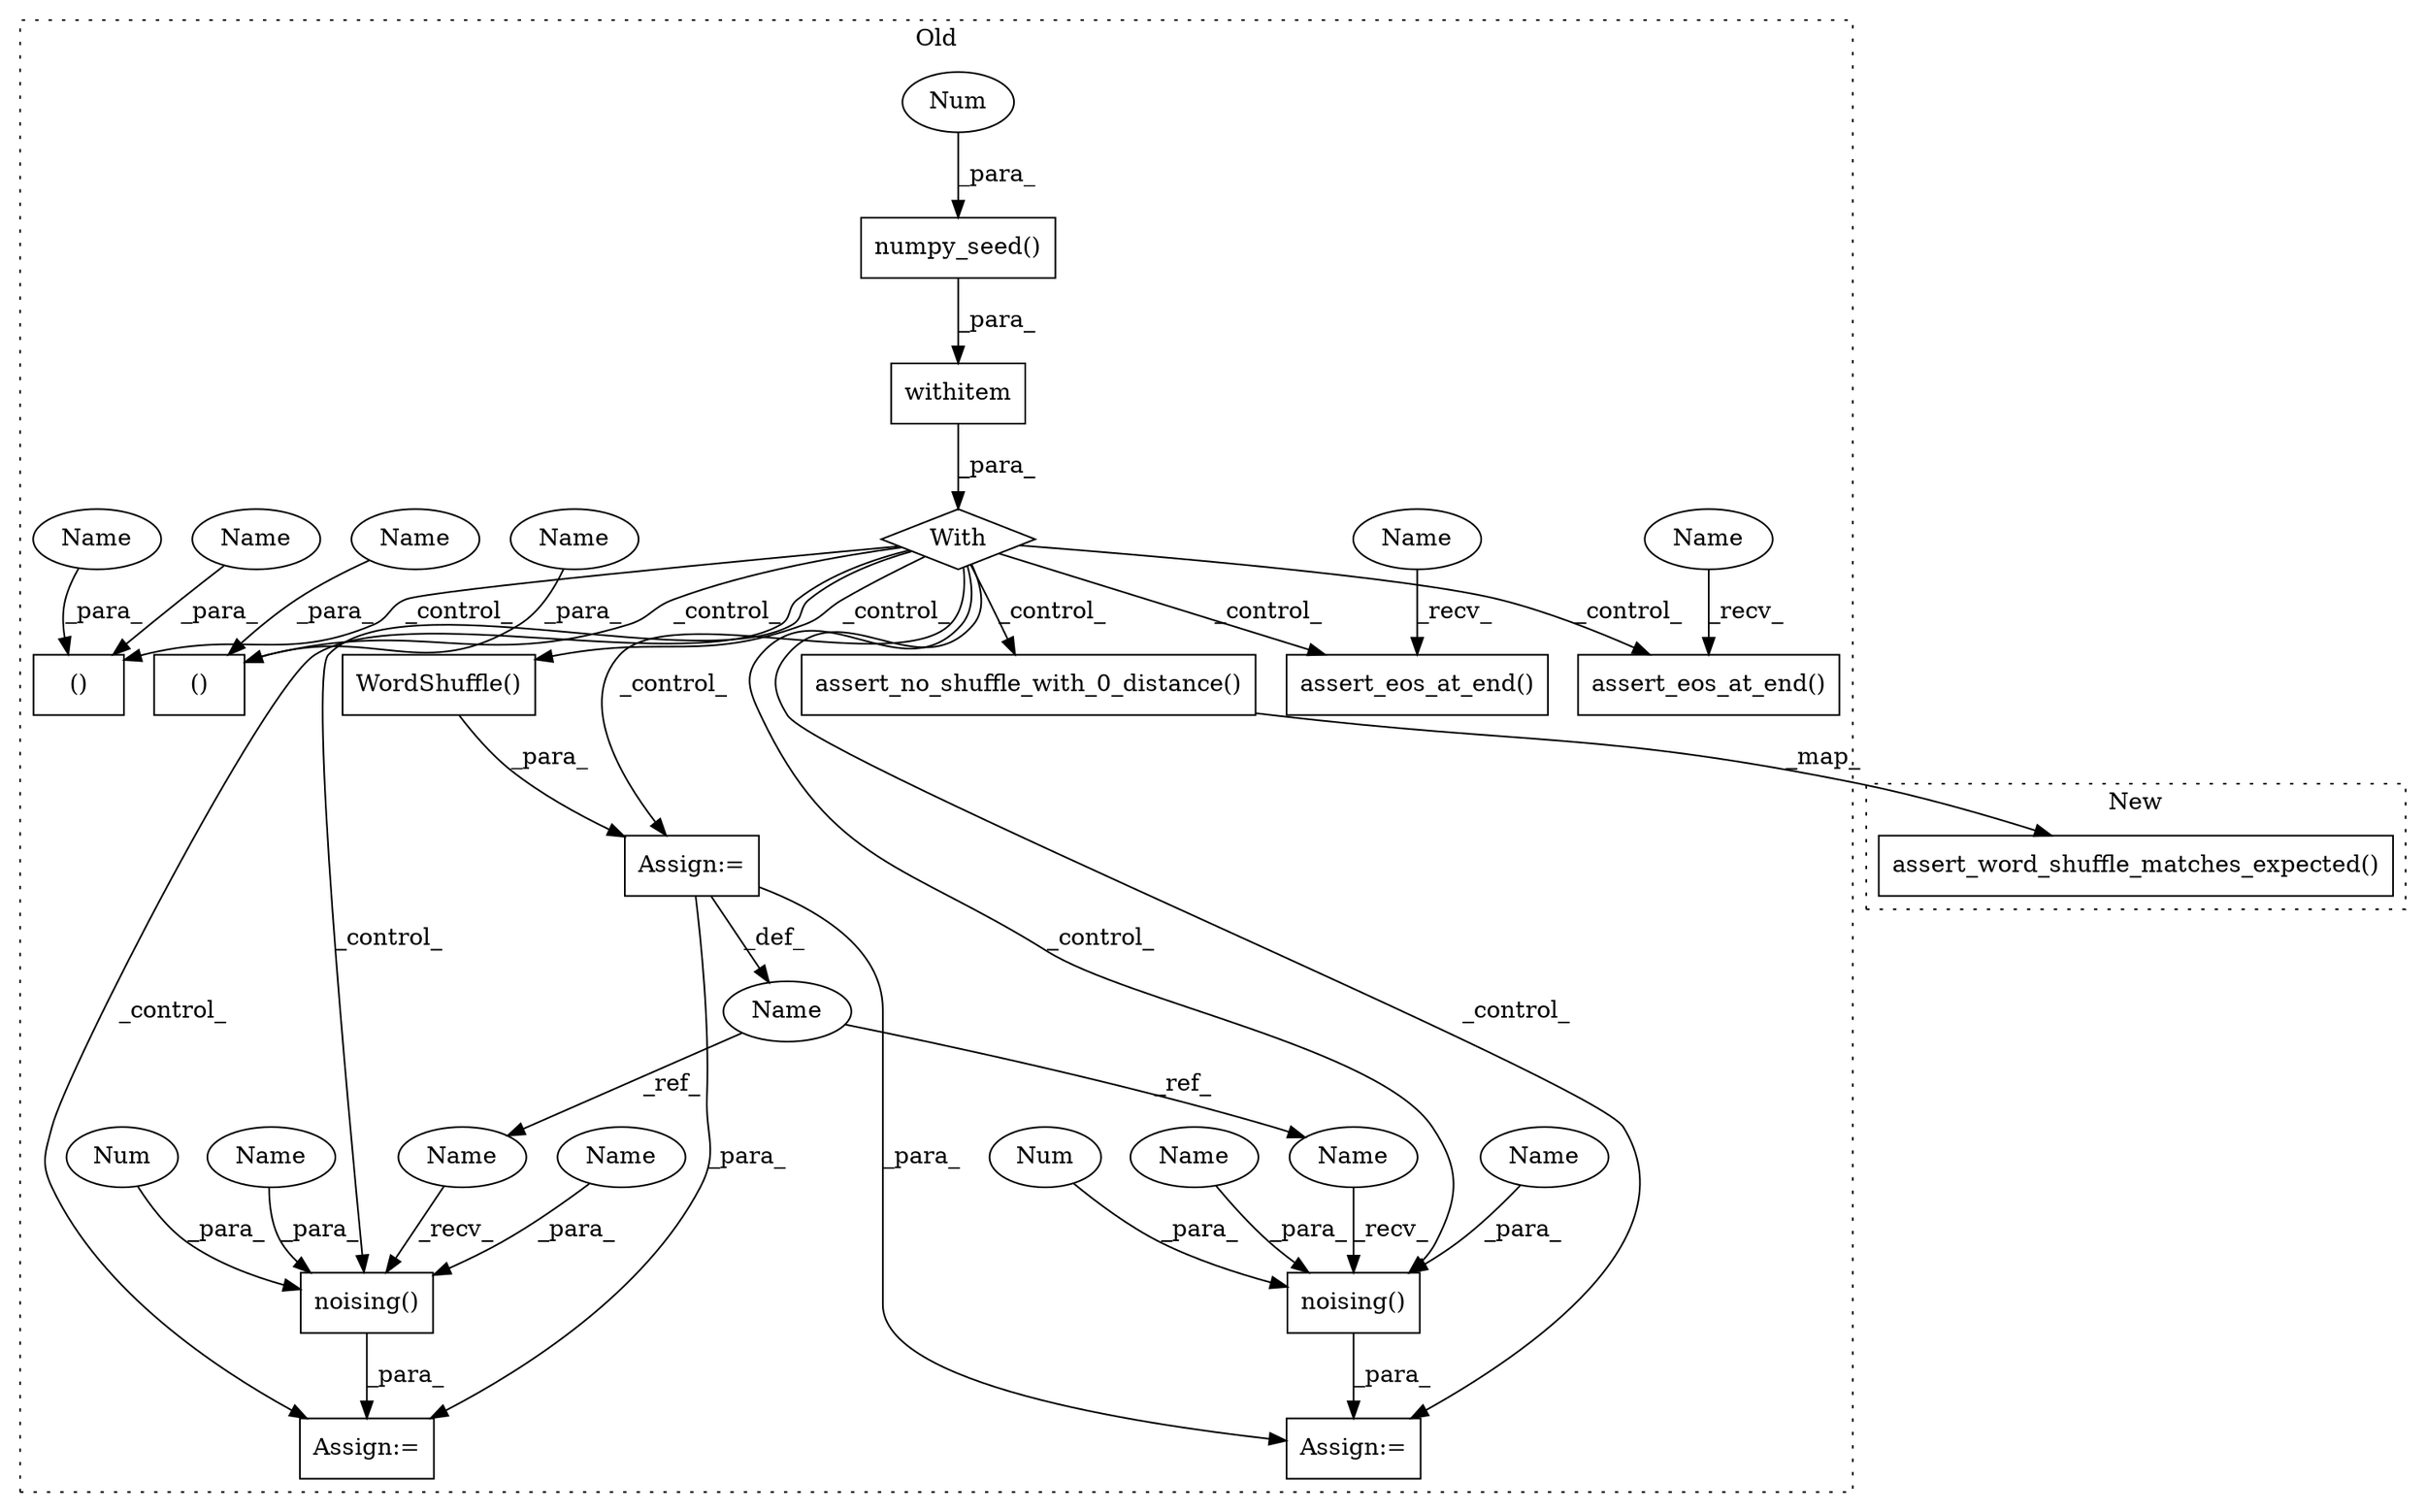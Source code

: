 digraph G {
subgraph cluster0 {
1 [label="assert_no_shuffle_with_0_distance()" a="75" s="6476" l="124" shape="box"];
3 [label="withitem" a="49" s="6313" l="10" shape="box"];
4 [label="()" a="54" s="6417" l="10" shape="box"];
5 [label="WordShuffle()" a="75" s="6369,6394" l="20,1" shape="box"];
6 [label="()" a="54" s="6702" l="10" shape="box"];
7 [label="With" a="39" s="6308,6323" l="5,31" shape="diamond"];
8 [label="noising()" a="75" s="6430,6462" l="21,1" shape="box"];
9 [label="Name" a="87" s="6354" l="12" shape="ellipse"];
10 [label="noising()" a="75" s="6715,6747" l="21,1" shape="box"];
11 [label="numpy_seed()" a="75" s="6313,6339" l="22,1" shape="box"];
12 [label="Num" a="76" s="6461" l="1" shape="ellipse"];
13 [label="Num" a="76" s="6746" l="1" shape="ellipse"];
14 [label="Num" a="76" s="6335" l="4" shape="ellipse"];
15 [label="Assign:=" a="68" s="6366" l="3" shape="box"];
16 [label="Assign:=" a="68" s="6417" l="13" shape="box"];
17 [label="Assign:=" a="68" s="6702" l="13" shape="box"];
18 [label="assert_eos_at_end()" a="75" s="6613" l="67" shape="box"];
19 [label="assert_eos_at_end()" a="75" s="6900" l="67" shape="box"];
20 [label="Name" a="87" s="6613" l="4" shape="ellipse"];
21 [label="Name" a="87" s="6900" l="4" shape="ellipse"];
22 [label="Name" a="87" s="6739" l="5" shape="ellipse"];
23 [label="Name" a="87" s="6454" l="5" shape="ellipse"];
24 [label="Name" a="87" s="6694" l="8" shape="ellipse"];
25 [label="Name" a="87" s="6409" l="8" shape="ellipse"];
26 [label="Name" a="87" s="6715" l="12" shape="ellipse"];
27 [label="Name" a="87" s="6430" l="12" shape="ellipse"];
28 [label="Name" a="87" s="6736" l="1" shape="ellipse"];
29 [label="Name" a="87" s="6451" l="1" shape="ellipse"];
30 [label="Name" a="87" s="6704" l="8" shape="ellipse"];
31 [label="Name" a="87" s="6419" l="8" shape="ellipse"];
label = "Old";
style="dotted";
}
subgraph cluster1 {
2 [label="assert_word_shuffle_matches_expected()" a="75" s="6483" l="347" shape="box"];
label = "New";
style="dotted";
}
1 -> 2 [label="_map_"];
3 -> 7 [label="_para_"];
5 -> 15 [label="_para_"];
7 -> 4 [label="_control_"];
7 -> 10 [label="_control_"];
7 -> 16 [label="_control_"];
7 -> 17 [label="_control_"];
7 -> 6 [label="_control_"];
7 -> 1 [label="_control_"];
7 -> 19 [label="_control_"];
7 -> 8 [label="_control_"];
7 -> 18 [label="_control_"];
7 -> 5 [label="_control_"];
7 -> 15 [label="_control_"];
8 -> 16 [label="_para_"];
9 -> 26 [label="_ref_"];
9 -> 27 [label="_ref_"];
10 -> 17 [label="_para_"];
11 -> 3 [label="_para_"];
12 -> 8 [label="_para_"];
13 -> 10 [label="_para_"];
14 -> 11 [label="_para_"];
15 -> 16 [label="_para_"];
15 -> 9 [label="_def_"];
15 -> 17 [label="_para_"];
20 -> 18 [label="_recv_"];
21 -> 19 [label="_recv_"];
22 -> 10 [label="_para_"];
23 -> 8 [label="_para_"];
24 -> 6 [label="_para_"];
25 -> 4 [label="_para_"];
26 -> 10 [label="_recv_"];
27 -> 8 [label="_recv_"];
28 -> 10 [label="_para_"];
29 -> 8 [label="_para_"];
30 -> 6 [label="_para_"];
31 -> 4 [label="_para_"];
}